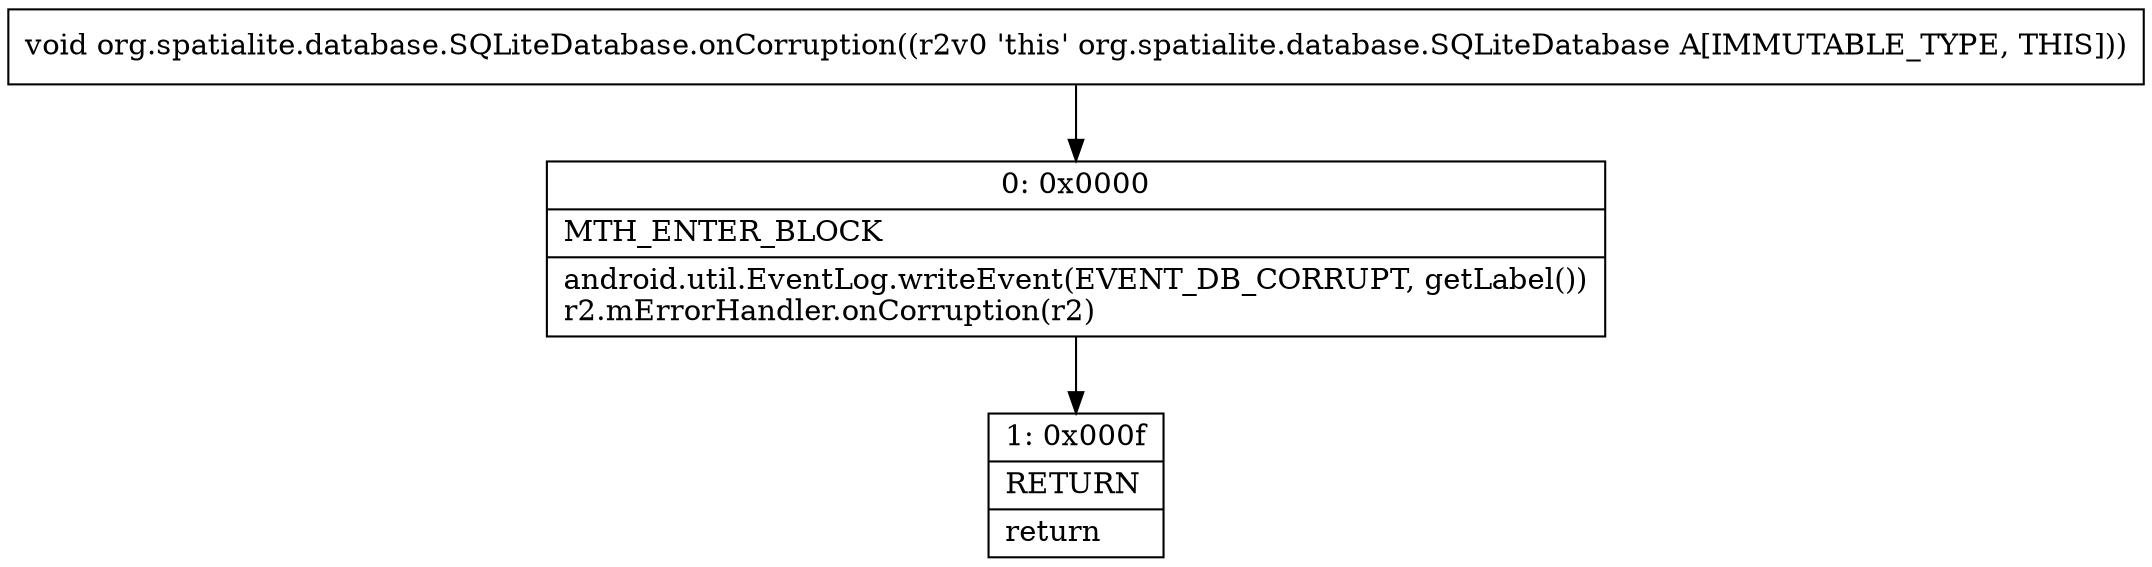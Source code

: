 digraph "CFG fororg.spatialite.database.SQLiteDatabase.onCorruption()V" {
Node_0 [shape=record,label="{0\:\ 0x0000|MTH_ENTER_BLOCK\l|android.util.EventLog.writeEvent(EVENT_DB_CORRUPT, getLabel())\lr2.mErrorHandler.onCorruption(r2)\l}"];
Node_1 [shape=record,label="{1\:\ 0x000f|RETURN\l|return\l}"];
MethodNode[shape=record,label="{void org.spatialite.database.SQLiteDatabase.onCorruption((r2v0 'this' org.spatialite.database.SQLiteDatabase A[IMMUTABLE_TYPE, THIS])) }"];
MethodNode -> Node_0;
Node_0 -> Node_1;
}

